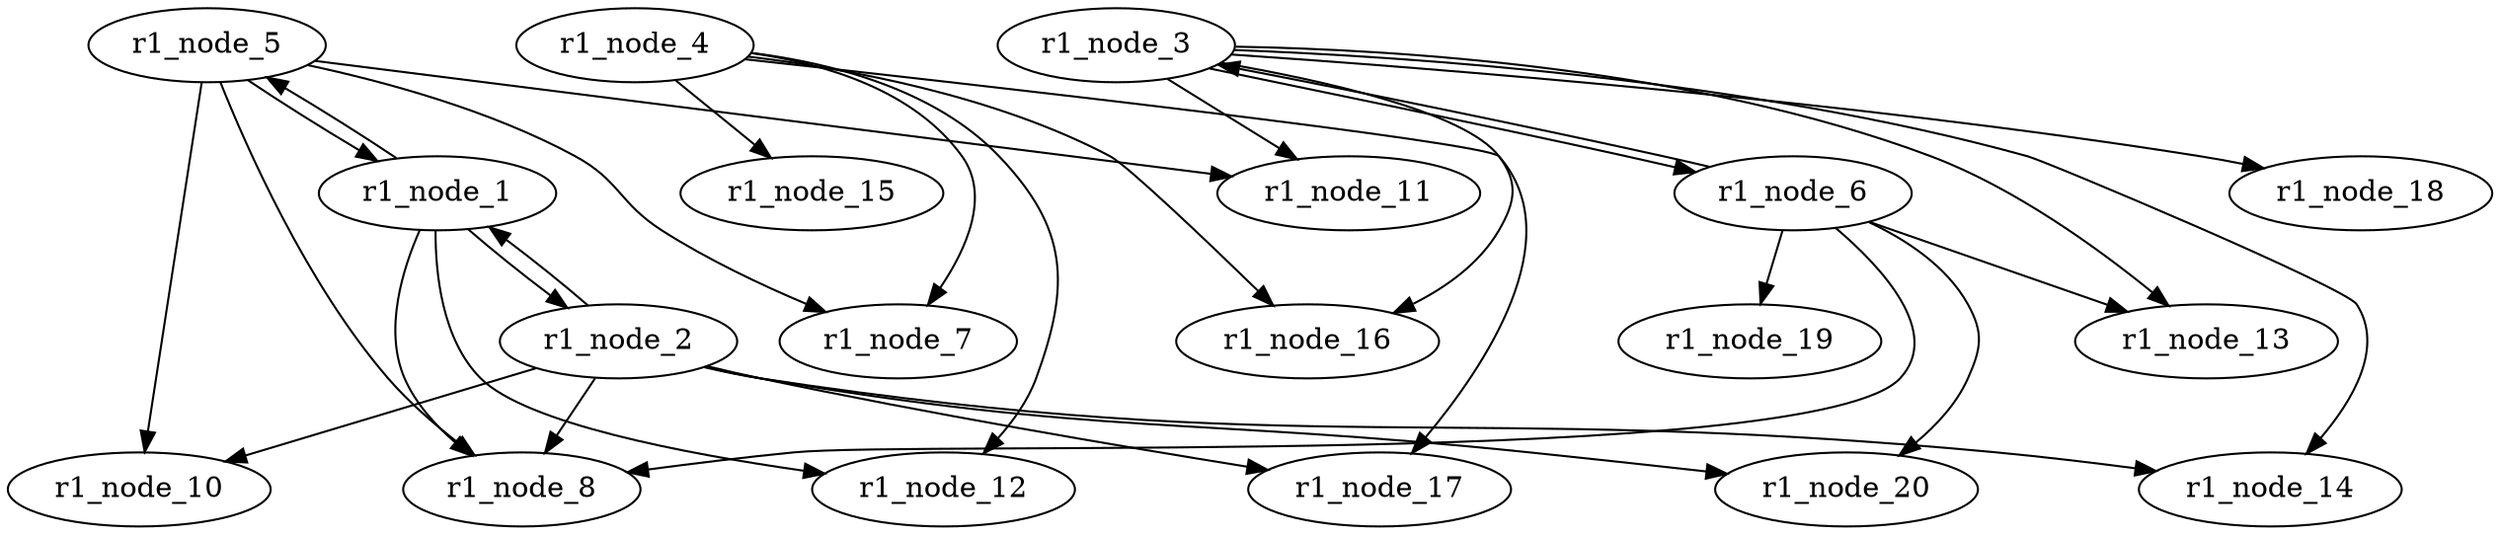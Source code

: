 strict digraph {


	"r1_node_5" [  weight=0 ];

	"r1_node_5" -> "r1_node_10" [  weight=0 ];

	"r1_node_5" -> "r1_node_11" [  weight=0 ];

	"r1_node_5" -> "r1_node_7" [  weight=0 ];

	"r1_node_5" -> "r1_node_8" [  weight=0 ];

	"r1_node_5" -> "r1_node_1" [  weight=0 ];

	"r1_node_13" [  weight=0 ];

	"r1_node_11" [  weight=0 ];

	"r1_node_1" [  weight=0 ];

	"r1_node_1" -> "r1_node_8" [  weight=0 ];

	"r1_node_1" -> "r1_node_5" [  weight=0 ];

	"r1_node_1" -> "r1_node_12" [  weight=0 ];

	"r1_node_1" -> "r1_node_2" [  weight=0 ];

	"r1_node_7" [  weight=0 ];

	"r1_node_17" [  weight=0 ];

	"r1_node_19" [  weight=0 ];

	"r1_node_10" [  weight=0 ];

	"r1_node_14" [  weight=0 ];

	"r1_node_3" [  weight=0 ];

	"r1_node_3" -> "r1_node_18" [  weight=0 ];

	"r1_node_3" -> "r1_node_6" [  weight=0 ];

	"r1_node_3" -> "r1_node_11" [  weight=0 ];

	"r1_node_3" -> "r1_node_14" [  weight=0 ];

	"r1_node_3" -> "r1_node_16" [  weight=0 ];

	"r1_node_3" -> "r1_node_13" [  weight=0 ];

	"r1_node_15" [  weight=0 ];

	"r1_node_8" [  weight=0 ];

	"r1_node_12" [  weight=0 ];

	"r1_node_20" [  weight=0 ];

	"r1_node_16" [  weight=0 ];

	"r1_node_4" [  weight=0 ];

	"r1_node_4" -> "r1_node_17" [  weight=0 ];

	"r1_node_4" -> "r1_node_7" [  weight=0 ];

	"r1_node_4" -> "r1_node_12" [  weight=0 ];

	"r1_node_4" -> "r1_node_15" [  weight=0 ];

	"r1_node_4" -> "r1_node_16" [  weight=0 ];

	"r1_node_2" [  weight=0 ];

	"r1_node_2" -> "r1_node_17" [  weight=0 ];

	"r1_node_2" -> "r1_node_20" [  weight=0 ];

	"r1_node_2" -> "r1_node_1" [  weight=0 ];

	"r1_node_2" -> "r1_node_8" [  weight=0 ];

	"r1_node_2" -> "r1_node_10" [  weight=0 ];

	"r1_node_2" -> "r1_node_14" [  weight=0 ];

	"r1_node_6" [  weight=0 ];

	"r1_node_6" -> "r1_node_13" [  weight=0 ];

	"r1_node_6" -> "r1_node_19" [  weight=0 ];

	"r1_node_6" -> "r1_node_20" [  weight=0 ];

	"r1_node_6" -> "r1_node_3" [  weight=0 ];

	"r1_node_6" -> "r1_node_8" [  weight=0 ];

	"r1_node_18" [  weight=0 ];

}
